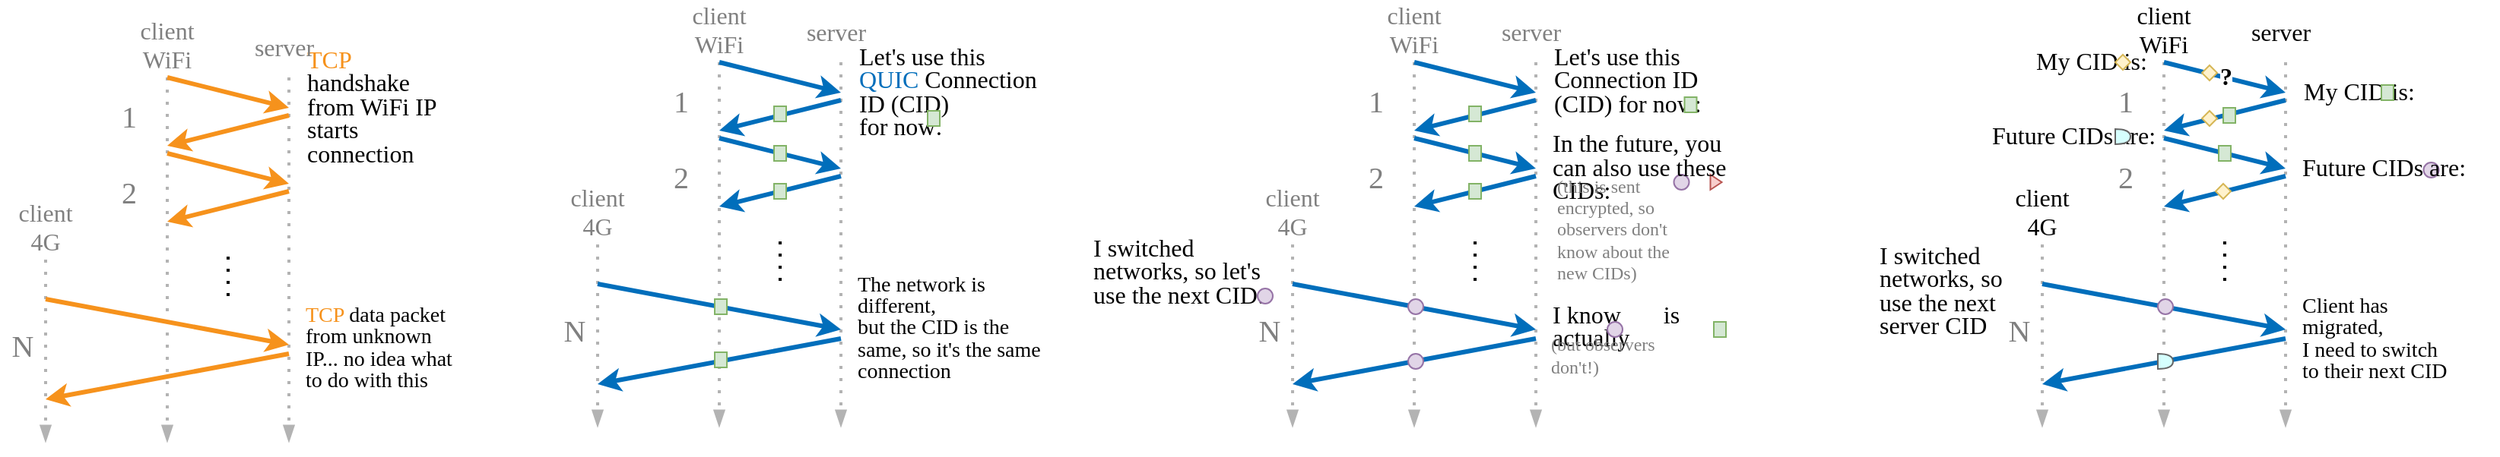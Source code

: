 <mxfile version="24.0.7" type="github" pages="2">
  <diagram id="tvbRQc4zJcMQ8TO2dYbx" name="Page-1">
    <mxGraphModel dx="3134" dy="793" grid="1" gridSize="10" guides="1" tooltips="1" connect="1" arrows="1" fold="1" page="1" pageScale="1" pageWidth="850" pageHeight="1100" math="0" shadow="0">
      <root>
        <mxCell id="0" />
        <mxCell id="1" parent="0" />
        <mxCell id="v9dQhcSeE_KAYO5fBS5s-33" value="&lt;font style=&quot;line-height: 120%&quot; face=&quot;Myriad Pro Condensed&quot;&gt;&lt;span style=&quot;font-size: 16px&quot;&gt;Let&#39;s use this Connection ID (CID) for now:&amp;nbsp; &amp;nbsp; &amp;nbsp; &amp;nbsp; &amp;nbsp; &amp;nbsp; &amp;nbsp;&lt;/span&gt;&lt;br&gt;&lt;/font&gt;" style="text;html=1;fillColor=none;align=left;verticalAlign=middle;whiteSpace=wrap;rounded=0;strokeWidth=2;" parent="1" vertex="1">
          <mxGeometry x="-390" y="160" width="130" height="40" as="geometry" />
        </mxCell>
        <mxCell id="v9dQhcSeE_KAYO5fBS5s-1" value="" style="endArrow=blockThin;dashed=1;html=1;dashPattern=1 3;strokeWidth=2;strokeColor=#B3B3B3;endFill=1;" parent="1" edge="1">
          <mxGeometry width="50" height="50" relative="1" as="geometry">
            <mxPoint x="-400" y="160" as="sourcePoint" />
            <mxPoint x="-400" y="400" as="targetPoint" />
          </mxGeometry>
        </mxCell>
        <mxCell id="v9dQhcSeE_KAYO5fBS5s-2" value="" style="endArrow=blockThin;dashed=1;html=1;dashPattern=1 3;strokeWidth=2;strokeColor=#B3B3B3;endFill=1;" parent="1" edge="1">
          <mxGeometry width="50" height="50" relative="1" as="geometry">
            <mxPoint x="-480" y="160" as="sourcePoint" />
            <mxPoint x="-480" y="400" as="targetPoint" />
          </mxGeometry>
        </mxCell>
        <mxCell id="v9dQhcSeE_KAYO5fBS5s-5" value="" style="endArrow=classic;html=1;endFill=1;strokeWidth=3;shadow=0;strokeColor=#006ebb;" parent="1" edge="1">
          <mxGeometry width="50" height="50" relative="1" as="geometry">
            <mxPoint x="-480" y="160" as="sourcePoint" />
            <mxPoint x="-400" y="180" as="targetPoint" />
          </mxGeometry>
        </mxCell>
        <mxCell id="v9dQhcSeE_KAYO5fBS5s-7" value="" style="endArrow=classic;html=1;endFill=1;strokeWidth=3;shadow=0;strokeColor=#006ebb;" parent="1" edge="1">
          <mxGeometry width="50" height="50" relative="1" as="geometry">
            <mxPoint x="-400" y="185" as="sourcePoint" />
            <mxPoint x="-480" y="205" as="targetPoint" />
          </mxGeometry>
        </mxCell>
        <mxCell id="v9dQhcSeE_KAYO5fBS5s-8" value="" style="rounded=0;whiteSpace=wrap;html=1;fillColor=#d5e8d4;strokeColor=#82b366;" parent="1" vertex="1">
          <mxGeometry x="-302.25" y="183" width="8" height="10" as="geometry" />
        </mxCell>
        <mxCell id="v9dQhcSeE_KAYO5fBS5s-9" value="&lt;font style=&quot;font-size: 20px;&quot; face=&quot;Myriad Pro Condensed&quot;&gt;1&lt;br style=&quot;font-size: 20px;&quot;&gt;&lt;/font&gt;" style="text;html=1;strokeColor=none;fillColor=none;align=center;verticalAlign=middle;whiteSpace=wrap;rounded=0;dashed=1;dashPattern=1 4;fontSize=20;fontColor=#808080;" parent="1" vertex="1">
          <mxGeometry x="-520" y="175" width="30" height="20" as="geometry" />
        </mxCell>
        <mxCell id="v9dQhcSeE_KAYO5fBS5s-10" value="" style="endArrow=classic;html=1;endFill=1;strokeWidth=3;shadow=0;strokeColor=#006ebb;" parent="1" edge="1">
          <mxGeometry width="50" height="50" relative="1" as="geometry">
            <mxPoint x="-480" y="210" as="sourcePoint" />
            <mxPoint x="-400" y="230" as="targetPoint" />
          </mxGeometry>
        </mxCell>
        <mxCell id="v9dQhcSeE_KAYO5fBS5s-11" value="" style="rounded=0;whiteSpace=wrap;html=1;fillColor=#d5e8d4;strokeColor=#82b366;" parent="1" vertex="1">
          <mxGeometry x="-444" y="215" width="8" height="10" as="geometry" />
        </mxCell>
        <mxCell id="v9dQhcSeE_KAYO5fBS5s-13" value="" style="endArrow=classic;html=1;endFill=1;strokeWidth=3;shadow=0;strokeColor=#006ebb;" parent="1" edge="1">
          <mxGeometry width="50" height="50" relative="1" as="geometry">
            <mxPoint x="-400" y="235" as="sourcePoint" />
            <mxPoint x="-480" y="255" as="targetPoint" />
          </mxGeometry>
        </mxCell>
        <mxCell id="v9dQhcSeE_KAYO5fBS5s-14" value="" style="rounded=0;whiteSpace=wrap;html=1;fillColor=#d5e8d4;strokeColor=#82b366;" parent="1" vertex="1">
          <mxGeometry x="-444" y="240" width="8" height="10" as="geometry" />
        </mxCell>
        <mxCell id="v9dQhcSeE_KAYO5fBS5s-16" value="&lt;font style=&quot;font-size: 20px;&quot; face=&quot;Myriad Pro Condensed&quot;&gt;2&lt;br style=&quot;font-size: 20px;&quot;&gt;&lt;/font&gt;" style="text;html=1;strokeColor=none;fillColor=none;align=center;verticalAlign=middle;whiteSpace=wrap;rounded=0;dashed=1;dashPattern=1 4;fontSize=20;fontColor=#808080;" parent="1" vertex="1">
          <mxGeometry x="-520" y="225" width="30" height="20" as="geometry" />
        </mxCell>
        <mxCell id="v9dQhcSeE_KAYO5fBS5s-17" value="" style="endArrow=blockThin;dashed=1;html=1;dashPattern=1 3;strokeWidth=2;strokeColor=#B3B3B3;endFill=1;" parent="1" edge="1">
          <mxGeometry width="50" height="50" relative="1" as="geometry">
            <mxPoint x="-560" y="280" as="sourcePoint" />
            <mxPoint x="-560" y="400" as="targetPoint" />
          </mxGeometry>
        </mxCell>
        <mxCell id="v9dQhcSeE_KAYO5fBS5s-18" value="&lt;font face=&quot;Myriad Pro Condensed&quot; style=&quot;font-size: 16px;&quot;&gt;&lt;font style=&quot;font-size: 16px;&quot;&gt;server&lt;/font&gt;&lt;br style=&quot;font-size: 16px;&quot;&gt;&lt;/font&gt;" style="text;html=1;strokeColor=none;fillColor=none;align=center;verticalAlign=middle;whiteSpace=wrap;rounded=0;dashed=1;dashPattern=1 4;fontSize=16;fontColor=#808080;" parent="1" vertex="1">
          <mxGeometry x="-433" y="120" width="60" height="40" as="geometry" />
        </mxCell>
        <mxCell id="v9dQhcSeE_KAYO5fBS5s-19" value="&lt;font face=&quot;Myriad Pro Condensed&quot; style=&quot;font-size: 16px&quot;&gt;&lt;font style=&quot;font-size: 16px&quot;&gt;client&lt;br&gt;&lt;/font&gt;WiFi&lt;br style=&quot;font-size: 16px&quot;&gt;&lt;/font&gt;" style="text;html=1;strokeColor=none;fillColor=none;align=center;verticalAlign=bottom;whiteSpace=wrap;rounded=0;dashed=1;dashPattern=1 4;fontSize=16;fontColor=#808080;" parent="1" vertex="1">
          <mxGeometry x="-510" y="120" width="60" height="40" as="geometry" />
        </mxCell>
        <mxCell id="v9dQhcSeE_KAYO5fBS5s-20" value="&lt;font face=&quot;Myriad Pro Condensed&quot; style=&quot;font-size: 16px&quot;&gt;&lt;font style=&quot;font-size: 16px&quot;&gt;client&lt;br&gt;&lt;/font&gt;4G&lt;br style=&quot;font-size: 16px&quot;&gt;&lt;/font&gt;" style="text;html=1;strokeColor=none;fillColor=none;align=center;verticalAlign=bottom;whiteSpace=wrap;rounded=0;dashed=1;dashPattern=1 4;fontSize=16;fontColor=#808080;" parent="1" vertex="1">
          <mxGeometry x="-590" y="240" width="60" height="40" as="geometry" />
        </mxCell>
        <mxCell id="v9dQhcSeE_KAYO5fBS5s-22" value="" style="ellipse;whiteSpace=wrap;html=1;fillColor=#e1d5e7;strokeColor=#9673a6;" parent="1" vertex="1">
          <mxGeometry x="-309.25" y="234" width="10" height="10" as="geometry" />
        </mxCell>
        <mxCell id="v9dQhcSeE_KAYO5fBS5s-23" value="" style="triangle;whiteSpace=wrap;html=1;fillColor=#f8cecc;strokeColor=#b85450;" parent="1" vertex="1">
          <mxGeometry x="-285.25" y="234" width="7.5" height="10" as="geometry" />
        </mxCell>
        <mxCell id="v9dQhcSeE_KAYO5fBS5s-24" value="" style="endArrow=classic;html=1;endFill=1;strokeWidth=3;shadow=0;strokeColor=#006ebb;" parent="1" edge="1">
          <mxGeometry width="50" height="50" relative="1" as="geometry">
            <mxPoint x="-560" y="306" as="sourcePoint" />
            <mxPoint x="-400" y="336" as="targetPoint" />
          </mxGeometry>
        </mxCell>
        <mxCell id="v9dQhcSeE_KAYO5fBS5s-25" value="" style="endArrow=classic;html=1;endFill=1;strokeWidth=3;shadow=0;strokeColor=#006ebb;" parent="1" edge="1">
          <mxGeometry width="50" height="50" relative="1" as="geometry">
            <mxPoint x="-400" y="342" as="sourcePoint" />
            <mxPoint x="-560" y="372" as="targetPoint" />
          </mxGeometry>
        </mxCell>
        <mxCell id="v9dQhcSeE_KAYO5fBS5s-27" value="" style="ellipse;whiteSpace=wrap;html=1;fillColor=#e1d5e7;strokeColor=#9673a6;" parent="1" vertex="1">
          <mxGeometry x="-484" y="316" width="10" height="10" as="geometry" />
        </mxCell>
        <mxCell id="v9dQhcSeE_KAYO5fBS5s-29" value="" style="ellipse;whiteSpace=wrap;html=1;fillColor=#e1d5e7;strokeColor=#9673a6;" parent="1" vertex="1">
          <mxGeometry x="-484" y="352" width="10" height="10" as="geometry" />
        </mxCell>
        <mxCell id="v9dQhcSeE_KAYO5fBS5s-30" value="&lt;font style=&quot;font-size: 20px&quot; face=&quot;Myriad Pro Condensed&quot;&gt;N&lt;br style=&quot;font-size: 20px&quot;&gt;&lt;/font&gt;" style="text;html=1;strokeColor=none;fillColor=none;align=center;verticalAlign=middle;whiteSpace=wrap;rounded=0;dashed=1;dashPattern=1 4;fontSize=20;fontColor=#808080;" parent="1" vertex="1">
          <mxGeometry x="-590" y="326" width="30" height="20" as="geometry" />
        </mxCell>
        <mxCell id="v9dQhcSeE_KAYO5fBS5s-31" value="" style="endArrow=none;dashed=1;html=1;dashPattern=1 3;strokeWidth=2;" parent="1" edge="1">
          <mxGeometry width="50" height="50" relative="1" as="geometry">
            <mxPoint x="-440" y="304" as="sourcePoint" />
            <mxPoint x="-440" y="274" as="targetPoint" />
          </mxGeometry>
        </mxCell>
        <mxCell id="v9dQhcSeE_KAYO5fBS5s-32" value="&lt;font style=&quot;line-height: 120%&quot; face=&quot;Myriad Pro Condensed&quot;&gt;&lt;span style=&quot;font-size: 16px&quot;&gt;In the future, you can also use these CIDs:&amp;nbsp; &amp;nbsp; &amp;nbsp; &amp;nbsp; &amp;nbsp; &amp;nbsp; &amp;nbsp; &amp;nbsp; &amp;nbsp; &amp;nbsp;&amp;nbsp;&lt;/span&gt;&lt;br&gt;&lt;/font&gt;" style="text;html=1;fillColor=none;align=left;verticalAlign=middle;whiteSpace=wrap;rounded=0;strokeWidth=2;" parent="1" vertex="1">
          <mxGeometry x="-391" y="210" width="130" height="40" as="geometry" />
        </mxCell>
        <mxCell id="v9dQhcSeE_KAYO5fBS5s-35" value="" style="rounded=0;whiteSpace=wrap;html=1;fillColor=#d5e8d4;strokeColor=#82b366;" parent="1" vertex="1">
          <mxGeometry x="-444" y="189" width="8" height="10" as="geometry" />
        </mxCell>
        <mxCell id="v9dQhcSeE_KAYO5fBS5s-36" value="&lt;font style=&quot;line-height: 120%&quot; face=&quot;Myriad Pro Condensed&quot;&gt;&lt;span style=&quot;font-size: 16px&quot;&gt;I switched networks, so let&#39;s use the next CID:&amp;nbsp; &amp;nbsp;&lt;/span&gt;&lt;br&gt;&lt;/font&gt;" style="text;html=1;fillColor=none;align=left;verticalAlign=middle;whiteSpace=wrap;rounded=0;strokeWidth=2;" parent="1" vertex="1">
          <mxGeometry x="-693" y="286" width="120" height="40" as="geometry" />
        </mxCell>
        <mxCell id="v9dQhcSeE_KAYO5fBS5s-37" value="" style="ellipse;whiteSpace=wrap;html=1;fillColor=#e1d5e7;strokeColor=#9673a6;" parent="1" vertex="1">
          <mxGeometry x="-583" y="309" width="10" height="10" as="geometry" />
        </mxCell>
        <mxCell id="v9dQhcSeE_KAYO5fBS5s-38" value="&lt;font style=&quot;line-height: 120%&quot; face=&quot;Myriad Pro Condensed&quot;&gt;&lt;span style=&quot;font-size: 16px&quot;&gt;I know&amp;nbsp; &amp;nbsp; &amp;nbsp; &amp;nbsp;is actually&lt;br&gt;&lt;/span&gt;&lt;br&gt;&lt;/font&gt;" style="text;html=1;fillColor=none;align=left;verticalAlign=middle;whiteSpace=wrap;rounded=0;strokeWidth=2;" parent="1" vertex="1">
          <mxGeometry x="-391" y="330" width="130" height="24" as="geometry" />
        </mxCell>
        <mxCell id="v9dQhcSeE_KAYO5fBS5s-39" value="" style="ellipse;whiteSpace=wrap;html=1;fillColor=#e1d5e7;strokeColor=#9673a6;" parent="1" vertex="1">
          <mxGeometry x="-353" y="331" width="10" height="10" as="geometry" />
        </mxCell>
        <mxCell id="v9dQhcSeE_KAYO5fBS5s-40" value="" style="rounded=0;whiteSpace=wrap;html=1;fillColor=#d5e8d4;strokeColor=#82b366;" parent="1" vertex="1">
          <mxGeometry x="-283" y="331" width="8" height="10" as="geometry" />
        </mxCell>
        <mxCell id="v9dQhcSeE_KAYO5fBS5s-41" value="&lt;font style=&quot;line-height: 120%&quot; face=&quot;Myriad Pro Condensed&quot;&gt;&lt;span style=&quot;font-size: 16px&quot;&gt;Let&#39;s use this &lt;font color=&quot;#006ebb&quot;&gt;QUIC &lt;/font&gt;Connection ID (CID)&lt;br&gt;for now:&amp;nbsp; &amp;nbsp; &amp;nbsp; &amp;nbsp; &amp;nbsp; &amp;nbsp; &amp;nbsp;&lt;/span&gt;&lt;br&gt;&lt;/font&gt;" style="text;html=1;fillColor=none;align=left;verticalAlign=middle;whiteSpace=wrap;rounded=0;strokeWidth=2;" parent="1" vertex="1">
          <mxGeometry x="-847" y="160" width="127" height="40" as="geometry" />
        </mxCell>
        <mxCell id="v9dQhcSeE_KAYO5fBS5s-42" value="" style="endArrow=blockThin;dashed=1;html=1;dashPattern=1 3;strokeWidth=2;strokeColor=#B3B3B3;endFill=1;" parent="1" edge="1">
          <mxGeometry width="50" height="50" relative="1" as="geometry">
            <mxPoint x="-857" y="160" as="sourcePoint" />
            <mxPoint x="-857" y="400" as="targetPoint" />
          </mxGeometry>
        </mxCell>
        <mxCell id="v9dQhcSeE_KAYO5fBS5s-43" value="" style="endArrow=blockThin;dashed=1;html=1;dashPattern=1 3;strokeWidth=2;strokeColor=#B3B3B3;endFill=1;" parent="1" edge="1">
          <mxGeometry width="50" height="50" relative="1" as="geometry">
            <mxPoint x="-937" y="160" as="sourcePoint" />
            <mxPoint x="-937" y="400" as="targetPoint" />
          </mxGeometry>
        </mxCell>
        <mxCell id="v9dQhcSeE_KAYO5fBS5s-44" value="" style="endArrow=classic;html=1;endFill=1;strokeWidth=3;shadow=0;strokeColor=#006ebb;" parent="1" edge="1">
          <mxGeometry width="50" height="50" relative="1" as="geometry">
            <mxPoint x="-937" y="160" as="sourcePoint" />
            <mxPoint x="-857" y="180" as="targetPoint" />
          </mxGeometry>
        </mxCell>
        <mxCell id="v9dQhcSeE_KAYO5fBS5s-45" value="" style="endArrow=classic;html=1;endFill=1;strokeWidth=3;shadow=0;strokeColor=#006ebb;" parent="1" edge="1">
          <mxGeometry width="50" height="50" relative="1" as="geometry">
            <mxPoint x="-857" y="185" as="sourcePoint" />
            <mxPoint x="-937" y="205" as="targetPoint" />
          </mxGeometry>
        </mxCell>
        <mxCell id="v9dQhcSeE_KAYO5fBS5s-46" value="" style="rounded=0;whiteSpace=wrap;html=1;fillColor=#d5e8d4;strokeColor=#82b366;" parent="1" vertex="1">
          <mxGeometry x="-800" y="192" width="8" height="10" as="geometry" />
        </mxCell>
        <mxCell id="v9dQhcSeE_KAYO5fBS5s-47" value="&lt;font style=&quot;font-size: 20px;&quot; face=&quot;Myriad Pro Condensed&quot;&gt;1&lt;br style=&quot;font-size: 20px;&quot;&gt;&lt;/font&gt;" style="text;html=1;strokeColor=none;fillColor=none;align=center;verticalAlign=middle;whiteSpace=wrap;rounded=0;dashed=1;dashPattern=1 4;fontSize=20;fontColor=#808080;" parent="1" vertex="1">
          <mxGeometry x="-977" y="175" width="30" height="20" as="geometry" />
        </mxCell>
        <mxCell id="v9dQhcSeE_KAYO5fBS5s-48" value="" style="endArrow=classic;html=1;endFill=1;strokeWidth=3;shadow=0;strokeColor=#006ebb;" parent="1" edge="1">
          <mxGeometry width="50" height="50" relative="1" as="geometry">
            <mxPoint x="-937" y="210" as="sourcePoint" />
            <mxPoint x="-857" y="230" as="targetPoint" />
          </mxGeometry>
        </mxCell>
        <mxCell id="v9dQhcSeE_KAYO5fBS5s-49" value="" style="rounded=0;whiteSpace=wrap;html=1;fillColor=#d5e8d4;strokeColor=#82b366;" parent="1" vertex="1">
          <mxGeometry x="-901" y="215" width="8" height="10" as="geometry" />
        </mxCell>
        <mxCell id="v9dQhcSeE_KAYO5fBS5s-50" value="" style="endArrow=classic;html=1;endFill=1;strokeWidth=3;shadow=0;strokeColor=#006ebb;" parent="1" edge="1">
          <mxGeometry width="50" height="50" relative="1" as="geometry">
            <mxPoint x="-857" y="235" as="sourcePoint" />
            <mxPoint x="-937" y="255" as="targetPoint" />
          </mxGeometry>
        </mxCell>
        <mxCell id="v9dQhcSeE_KAYO5fBS5s-51" value="" style="rounded=0;whiteSpace=wrap;html=1;fillColor=#d5e8d4;strokeColor=#82b366;" parent="1" vertex="1">
          <mxGeometry x="-901" y="240" width="8" height="10" as="geometry" />
        </mxCell>
        <mxCell id="v9dQhcSeE_KAYO5fBS5s-52" value="&lt;font style=&quot;font-size: 20px;&quot; face=&quot;Myriad Pro Condensed&quot;&gt;2&lt;br style=&quot;font-size: 20px;&quot;&gt;&lt;/font&gt;" style="text;html=1;strokeColor=none;fillColor=none;align=center;verticalAlign=middle;whiteSpace=wrap;rounded=0;dashed=1;dashPattern=1 4;fontSize=20;fontColor=#808080;" parent="1" vertex="1">
          <mxGeometry x="-977" y="225" width="30" height="20" as="geometry" />
        </mxCell>
        <mxCell id="v9dQhcSeE_KAYO5fBS5s-53" value="" style="endArrow=blockThin;dashed=1;html=1;dashPattern=1 3;strokeWidth=2;strokeColor=#B3B3B3;endFill=1;" parent="1" edge="1">
          <mxGeometry width="50" height="50" relative="1" as="geometry">
            <mxPoint x="-1017" y="280" as="sourcePoint" />
            <mxPoint x="-1017" y="400" as="targetPoint" />
          </mxGeometry>
        </mxCell>
        <mxCell id="v9dQhcSeE_KAYO5fBS5s-54" value="&lt;font face=&quot;Myriad Pro Condensed&quot; style=&quot;font-size: 16px;&quot;&gt;&lt;font style=&quot;font-size: 16px;&quot;&gt;server&lt;/font&gt;&lt;br style=&quot;font-size: 16px;&quot;&gt;&lt;/font&gt;" style="text;html=1;strokeColor=none;fillColor=none;align=center;verticalAlign=middle;whiteSpace=wrap;rounded=0;dashed=1;dashPattern=1 4;fontSize=16;fontColor=#808080;" parent="1" vertex="1">
          <mxGeometry x="-890" y="120" width="60" height="40" as="geometry" />
        </mxCell>
        <mxCell id="v9dQhcSeE_KAYO5fBS5s-55" value="&lt;font face=&quot;Myriad Pro Condensed&quot; style=&quot;font-size: 16px&quot;&gt;&lt;font style=&quot;font-size: 16px&quot;&gt;client&lt;br&gt;&lt;/font&gt;WiFi&lt;br style=&quot;font-size: 16px&quot;&gt;&lt;/font&gt;" style="text;html=1;strokeColor=none;fillColor=none;align=center;verticalAlign=bottom;whiteSpace=wrap;rounded=0;dashed=1;dashPattern=1 4;fontSize=16;fontColor=#808080;" parent="1" vertex="1">
          <mxGeometry x="-967" y="120" width="60" height="40" as="geometry" />
        </mxCell>
        <mxCell id="v9dQhcSeE_KAYO5fBS5s-56" value="&lt;font face=&quot;Myriad Pro Condensed&quot; style=&quot;font-size: 16px&quot;&gt;&lt;font style=&quot;font-size: 16px&quot;&gt;client&lt;br&gt;&lt;/font&gt;4G&lt;br style=&quot;font-size: 16px&quot;&gt;&lt;/font&gt;" style="text;html=1;strokeColor=none;fillColor=none;align=center;verticalAlign=bottom;whiteSpace=wrap;rounded=0;dashed=1;dashPattern=1 4;fontSize=16;fontColor=#808080;" parent="1" vertex="1">
          <mxGeometry x="-1047" y="240" width="60" height="40" as="geometry" />
        </mxCell>
        <mxCell id="v9dQhcSeE_KAYO5fBS5s-59" value="" style="endArrow=classic;html=1;endFill=1;strokeWidth=3;shadow=0;strokeColor=#006ebb;" parent="1" edge="1">
          <mxGeometry width="50" height="50" relative="1" as="geometry">
            <mxPoint x="-1017" y="306" as="sourcePoint" />
            <mxPoint x="-857" y="336" as="targetPoint" />
          </mxGeometry>
        </mxCell>
        <mxCell id="v9dQhcSeE_KAYO5fBS5s-60" value="" style="endArrow=classic;html=1;endFill=1;strokeWidth=3;shadow=0;strokeColor=#006ebb;" parent="1" edge="1">
          <mxGeometry width="50" height="50" relative="1" as="geometry">
            <mxPoint x="-857" y="342" as="sourcePoint" />
            <mxPoint x="-1017" y="372" as="targetPoint" />
          </mxGeometry>
        </mxCell>
        <mxCell id="v9dQhcSeE_KAYO5fBS5s-63" value="&lt;font style=&quot;font-size: 20px&quot; face=&quot;Myriad Pro Condensed&quot;&gt;N&lt;br style=&quot;font-size: 20px&quot;&gt;&lt;/font&gt;" style="text;html=1;strokeColor=none;fillColor=none;align=center;verticalAlign=middle;whiteSpace=wrap;rounded=0;dashed=1;dashPattern=1 4;fontSize=20;fontColor=#808080;" parent="1" vertex="1">
          <mxGeometry x="-1047" y="326" width="30" height="20" as="geometry" />
        </mxCell>
        <mxCell id="v9dQhcSeE_KAYO5fBS5s-64" value="" style="endArrow=none;dashed=1;html=1;dashPattern=1 3;strokeWidth=2;" parent="1" edge="1">
          <mxGeometry width="50" height="50" relative="1" as="geometry">
            <mxPoint x="-897" y="304" as="sourcePoint" />
            <mxPoint x="-897" y="274" as="targetPoint" />
          </mxGeometry>
        </mxCell>
        <mxCell id="v9dQhcSeE_KAYO5fBS5s-66" value="" style="rounded=0;whiteSpace=wrap;html=1;fillColor=#d5e8d4;strokeColor=#82b366;" parent="1" vertex="1">
          <mxGeometry x="-901" y="189" width="8" height="10" as="geometry" />
        </mxCell>
        <mxCell id="v9dQhcSeE_KAYO5fBS5s-69" value="&lt;font style=&quot;line-height: 120%&quot; face=&quot;Myriad Pro Condensed&quot;&gt;&lt;font style=&quot;font-size: 14px&quot;&gt;The network is different,&lt;br&gt;but the CID is the same, so it&#39;s the same connection&lt;/font&gt;&lt;br&gt;&lt;/font&gt;" style="text;html=1;fillColor=none;align=left;verticalAlign=middle;whiteSpace=wrap;rounded=0;strokeWidth=2;" parent="1" vertex="1">
          <mxGeometry x="-848" y="323" width="128" height="24" as="geometry" />
        </mxCell>
        <mxCell id="v9dQhcSeE_KAYO5fBS5s-72" value="&lt;font style=&quot;line-height: 120%&quot; face=&quot;Myriad Pro Condensed&quot;&gt;&lt;font style=&quot;font-size: 12px&quot;&gt;(this is sent encrypted, so observers don&#39;t know about the new CIDs)&lt;/font&gt;&lt;br&gt;&lt;/font&gt;" style="text;html=1;fillColor=none;align=left;verticalAlign=middle;whiteSpace=wrap;rounded=0;strokeWidth=2;fontColor=#808080;" parent="1" vertex="1">
          <mxGeometry x="-388" y="250" width="98" height="40" as="geometry" />
        </mxCell>
        <mxCell id="v9dQhcSeE_KAYO5fBS5s-73" value="&lt;font style=&quot;line-height: 120%&quot; face=&quot;Myriad Pro Condensed&quot;&gt;&lt;font style=&quot;font-size: 12px&quot;&gt;(but observers don&#39;t!)&lt;/font&gt;&lt;br&gt;&lt;/font&gt;" style="text;html=1;fillColor=none;align=left;verticalAlign=middle;whiteSpace=wrap;rounded=0;strokeWidth=2;fontColor=#808080;" parent="1" vertex="1">
          <mxGeometry x="-392.25" y="346" width="98" height="13" as="geometry" />
        </mxCell>
        <mxCell id="v9dQhcSeE_KAYO5fBS5s-74" value="" style="rounded=0;whiteSpace=wrap;html=1;fillColor=#d5e8d4;strokeColor=#82b366;" parent="1" vertex="1">
          <mxGeometry x="-940" y="316" width="8" height="10" as="geometry" />
        </mxCell>
        <mxCell id="v9dQhcSeE_KAYO5fBS5s-75" value="" style="rounded=0;whiteSpace=wrap;html=1;fillColor=#d5e8d4;strokeColor=#82b366;" parent="1" vertex="1">
          <mxGeometry x="-940" y="351" width="8" height="10" as="geometry" />
        </mxCell>
        <mxCell id="v9dQhcSeE_KAYO5fBS5s-76" value="&lt;font style=&quot;line-height: 120%&quot; face=&quot;Myriad Pro Condensed&quot;&gt;&lt;span style=&quot;font-size: 16px&quot;&gt;&lt;font color=&quot;#f6921c&quot;&gt;TCP&lt;/font&gt; handshake from WiFi IP starts connection&lt;/span&gt;&lt;br&gt;&lt;/font&gt;" style="text;html=1;fillColor=none;align=left;verticalAlign=middle;whiteSpace=wrap;rounded=0;strokeWidth=2;" parent="1" vertex="1">
          <mxGeometry x="-1210" y="170" width="100" height="40" as="geometry" />
        </mxCell>
        <mxCell id="v9dQhcSeE_KAYO5fBS5s-77" value="" style="endArrow=blockThin;dashed=1;html=1;dashPattern=1 3;strokeWidth=2;strokeColor=#B3B3B3;endFill=1;" parent="1" edge="1">
          <mxGeometry width="50" height="50" relative="1" as="geometry">
            <mxPoint x="-1220" y="170" as="sourcePoint" />
            <mxPoint x="-1220" y="410" as="targetPoint" />
          </mxGeometry>
        </mxCell>
        <mxCell id="v9dQhcSeE_KAYO5fBS5s-78" value="" style="endArrow=blockThin;dashed=1;html=1;dashPattern=1 3;strokeWidth=2;strokeColor=#B3B3B3;endFill=1;" parent="1" edge="1">
          <mxGeometry width="50" height="50" relative="1" as="geometry">
            <mxPoint x="-1300" y="170" as="sourcePoint" />
            <mxPoint x="-1300" y="410" as="targetPoint" />
          </mxGeometry>
        </mxCell>
        <mxCell id="v9dQhcSeE_KAYO5fBS5s-79" value="" style="endArrow=classic;html=1;endFill=1;strokeWidth=3;shadow=0;strokeColor=#F6921C;" parent="1" edge="1">
          <mxGeometry width="50" height="50" relative="1" as="geometry">
            <mxPoint x="-1300" y="170" as="sourcePoint" />
            <mxPoint x="-1220" y="190" as="targetPoint" />
          </mxGeometry>
        </mxCell>
        <mxCell id="v9dQhcSeE_KAYO5fBS5s-80" value="" style="endArrow=classic;html=1;endFill=1;strokeWidth=3;shadow=0;strokeColor=#F6921C;" parent="1" edge="1">
          <mxGeometry width="50" height="50" relative="1" as="geometry">
            <mxPoint x="-1220" y="195" as="sourcePoint" />
            <mxPoint x="-1300" y="215" as="targetPoint" />
          </mxGeometry>
        </mxCell>
        <mxCell id="v9dQhcSeE_KAYO5fBS5s-82" value="&lt;font style=&quot;font-size: 20px;&quot; face=&quot;Myriad Pro Condensed&quot;&gt;1&lt;br style=&quot;font-size: 20px;&quot;&gt;&lt;/font&gt;" style="text;html=1;strokeColor=none;fillColor=none;align=center;verticalAlign=middle;whiteSpace=wrap;rounded=0;dashed=1;dashPattern=1 4;fontSize=20;fontColor=#808080;" parent="1" vertex="1">
          <mxGeometry x="-1340" y="185" width="30" height="20" as="geometry" />
        </mxCell>
        <mxCell id="v9dQhcSeE_KAYO5fBS5s-83" value="" style="endArrow=classic;html=1;endFill=1;strokeWidth=3;shadow=0;strokeColor=#F6921C;" parent="1" edge="1">
          <mxGeometry width="50" height="50" relative="1" as="geometry">
            <mxPoint x="-1300" y="220" as="sourcePoint" />
            <mxPoint x="-1220" y="240" as="targetPoint" />
          </mxGeometry>
        </mxCell>
        <mxCell id="v9dQhcSeE_KAYO5fBS5s-85" value="" style="endArrow=classic;html=1;endFill=1;strokeWidth=3;shadow=0;strokeColor=#F6921C;" parent="1" edge="1">
          <mxGeometry width="50" height="50" relative="1" as="geometry">
            <mxPoint x="-1220" y="245" as="sourcePoint" />
            <mxPoint x="-1300" y="265" as="targetPoint" />
          </mxGeometry>
        </mxCell>
        <mxCell id="v9dQhcSeE_KAYO5fBS5s-87" value="&lt;font style=&quot;font-size: 20px;&quot; face=&quot;Myriad Pro Condensed&quot;&gt;2&lt;br style=&quot;font-size: 20px;&quot;&gt;&lt;/font&gt;" style="text;html=1;strokeColor=none;fillColor=none;align=center;verticalAlign=middle;whiteSpace=wrap;rounded=0;dashed=1;dashPattern=1 4;fontSize=20;fontColor=#808080;" parent="1" vertex="1">
          <mxGeometry x="-1340" y="235" width="30" height="20" as="geometry" />
        </mxCell>
        <mxCell id="v9dQhcSeE_KAYO5fBS5s-88" value="" style="endArrow=blockThin;dashed=1;html=1;dashPattern=1 3;strokeWidth=2;strokeColor=#B3B3B3;endFill=1;" parent="1" edge="1">
          <mxGeometry width="50" height="50" relative="1" as="geometry">
            <mxPoint x="-1380" y="290" as="sourcePoint" />
            <mxPoint x="-1380" y="410" as="targetPoint" />
          </mxGeometry>
        </mxCell>
        <mxCell id="v9dQhcSeE_KAYO5fBS5s-89" value="&lt;font face=&quot;Myriad Pro Condensed&quot; style=&quot;font-size: 16px;&quot;&gt;&lt;font style=&quot;font-size: 16px;&quot;&gt;server&lt;/font&gt;&lt;br style=&quot;font-size: 16px;&quot;&gt;&lt;/font&gt;" style="text;html=1;strokeColor=none;fillColor=none;align=center;verticalAlign=middle;whiteSpace=wrap;rounded=0;dashed=1;dashPattern=1 4;fontSize=16;fontColor=#808080;" parent="1" vertex="1">
          <mxGeometry x="-1253" y="130" width="60" height="40" as="geometry" />
        </mxCell>
        <mxCell id="v9dQhcSeE_KAYO5fBS5s-90" value="&lt;font face=&quot;Myriad Pro Condensed&quot; style=&quot;font-size: 16px&quot;&gt;&lt;font style=&quot;font-size: 16px&quot;&gt;client&lt;br&gt;&lt;/font&gt;WiFi&lt;br style=&quot;font-size: 16px&quot;&gt;&lt;/font&gt;" style="text;html=1;strokeColor=none;fillColor=none;align=center;verticalAlign=bottom;whiteSpace=wrap;rounded=0;dashed=1;dashPattern=1 4;fontSize=16;fontColor=#808080;" parent="1" vertex="1">
          <mxGeometry x="-1330" y="130" width="60" height="40" as="geometry" />
        </mxCell>
        <mxCell id="v9dQhcSeE_KAYO5fBS5s-91" value="&lt;font face=&quot;Myriad Pro Condensed&quot; style=&quot;font-size: 16px&quot;&gt;&lt;font style=&quot;font-size: 16px&quot;&gt;client&lt;br&gt;&lt;/font&gt;4G&lt;br style=&quot;font-size: 16px&quot;&gt;&lt;/font&gt;" style="text;html=1;strokeColor=none;fillColor=none;align=center;verticalAlign=bottom;whiteSpace=wrap;rounded=0;dashed=1;dashPattern=1 4;fontSize=16;fontColor=#808080;" parent="1" vertex="1">
          <mxGeometry x="-1410" y="250" width="60" height="40" as="geometry" />
        </mxCell>
        <mxCell id="v9dQhcSeE_KAYO5fBS5s-92" value="" style="endArrow=classic;html=1;endFill=1;strokeWidth=3;shadow=0;strokeColor=#F6921C;" parent="1" edge="1">
          <mxGeometry width="50" height="50" relative="1" as="geometry">
            <mxPoint x="-1380" y="316" as="sourcePoint" />
            <mxPoint x="-1220" y="346" as="targetPoint" />
          </mxGeometry>
        </mxCell>
        <mxCell id="v9dQhcSeE_KAYO5fBS5s-93" value="" style="endArrow=classic;html=1;endFill=1;strokeWidth=3;shadow=0;strokeColor=#F6921C;" parent="1" edge="1">
          <mxGeometry width="50" height="50" relative="1" as="geometry">
            <mxPoint x="-1220" y="352" as="sourcePoint" />
            <mxPoint x="-1380" y="382" as="targetPoint" />
          </mxGeometry>
        </mxCell>
        <mxCell id="v9dQhcSeE_KAYO5fBS5s-94" value="&lt;font style=&quot;font-size: 20px&quot; face=&quot;Myriad Pro Condensed&quot;&gt;N&lt;br style=&quot;font-size: 20px&quot;&gt;&lt;/font&gt;" style="text;html=1;strokeColor=none;fillColor=none;align=center;verticalAlign=middle;whiteSpace=wrap;rounded=0;dashed=1;dashPattern=1 4;fontSize=20;fontColor=#808080;" parent="1" vertex="1">
          <mxGeometry x="-1410" y="336" width="30" height="20" as="geometry" />
        </mxCell>
        <mxCell id="v9dQhcSeE_KAYO5fBS5s-95" value="" style="endArrow=none;dashed=1;html=1;dashPattern=1 3;strokeWidth=2;" parent="1" edge="1">
          <mxGeometry width="50" height="50" relative="1" as="geometry">
            <mxPoint x="-1260" y="314" as="sourcePoint" />
            <mxPoint x="-1260" y="284" as="targetPoint" />
          </mxGeometry>
        </mxCell>
        <mxCell id="v9dQhcSeE_KAYO5fBS5s-97" value="&lt;font style=&quot;line-height: 120%&quot; face=&quot;Myriad Pro Condensed&quot;&gt;&lt;span style=&quot;font-size: 14px&quot;&gt;&lt;font color=&quot;#f6921c&quot;&gt;TCP&lt;/font&gt; data packet from unknown IP... no idea what to do with this&lt;/span&gt;&lt;br&gt;&lt;/font&gt;" style="text;html=1;fillColor=none;align=left;verticalAlign=middle;whiteSpace=wrap;rounded=0;strokeWidth=2;" parent="1" vertex="1">
          <mxGeometry x="-1211" y="336" width="101" height="24" as="geometry" />
        </mxCell>
        <mxCell id="v9dQhcSeE_KAYO5fBS5s-101" value="&lt;font style=&quot;line-height: 120%&quot; face=&quot;Myriad Pro Condensed&quot;&gt;&lt;span style=&quot;font-size: 16px&quot;&gt;My CID is:&lt;/span&gt;&lt;br&gt;&lt;/font&gt;" style="text;html=1;fillColor=none;align=left;verticalAlign=middle;whiteSpace=wrap;rounded=0;strokeWidth=2;" parent="1" vertex="1">
          <mxGeometry x="103" y="160" width="130" height="40" as="geometry" />
        </mxCell>
        <mxCell id="v9dQhcSeE_KAYO5fBS5s-102" value="" style="endArrow=blockThin;dashed=1;html=1;dashPattern=1 3;strokeWidth=2;strokeColor=#B3B3B3;endFill=1;" parent="1" edge="1">
          <mxGeometry width="50" height="50" relative="1" as="geometry">
            <mxPoint x="93.0" y="160" as="sourcePoint" />
            <mxPoint x="93.0" y="400" as="targetPoint" />
          </mxGeometry>
        </mxCell>
        <mxCell id="v9dQhcSeE_KAYO5fBS5s-103" value="" style="endArrow=blockThin;dashed=1;html=1;dashPattern=1 3;strokeWidth=2;strokeColor=#B3B3B3;endFill=1;" parent="1" edge="1">
          <mxGeometry width="50" height="50" relative="1" as="geometry">
            <mxPoint x="13" y="160" as="sourcePoint" />
            <mxPoint x="13" y="400" as="targetPoint" />
          </mxGeometry>
        </mxCell>
        <mxCell id="v9dQhcSeE_KAYO5fBS5s-104" value="" style="endArrow=classic;html=1;endFill=1;strokeWidth=3;shadow=0;strokeColor=#006ebb;" parent="1" edge="1">
          <mxGeometry width="50" height="50" relative="1" as="geometry">
            <mxPoint x="13" y="160" as="sourcePoint" />
            <mxPoint x="93.0" y="180" as="targetPoint" />
          </mxGeometry>
        </mxCell>
        <mxCell id="v9dQhcSeE_KAYO5fBS5s-105" value="" style="endArrow=classic;html=1;endFill=1;strokeWidth=3;shadow=0;strokeColor=#006ebb;" parent="1" edge="1">
          <mxGeometry width="50" height="50" relative="1" as="geometry">
            <mxPoint x="93.0" y="185" as="sourcePoint" />
            <mxPoint x="13" y="205" as="targetPoint" />
          </mxGeometry>
        </mxCell>
        <mxCell id="v9dQhcSeE_KAYO5fBS5s-106" value="" style="rounded=0;whiteSpace=wrap;html=1;fillColor=#d5e8d4;strokeColor=#82b366;" parent="1" vertex="1">
          <mxGeometry x="156" y="175" width="8" height="10" as="geometry" />
        </mxCell>
        <mxCell id="v9dQhcSeE_KAYO5fBS5s-107" value="&lt;font style=&quot;font-size: 20px;&quot; face=&quot;Myriad Pro Condensed&quot;&gt;1&lt;br style=&quot;font-size: 20px;&quot;&gt;&lt;/font&gt;" style="text;html=1;strokeColor=none;fillColor=none;align=center;verticalAlign=middle;whiteSpace=wrap;rounded=0;dashed=1;dashPattern=1 4;fontSize=20;fontColor=#808080;" parent="1" vertex="1">
          <mxGeometry x="-27" y="175" width="30" height="20" as="geometry" />
        </mxCell>
        <mxCell id="v9dQhcSeE_KAYO5fBS5s-108" value="" style="endArrow=classic;html=1;endFill=1;strokeWidth=3;shadow=0;strokeColor=#006ebb;" parent="1" edge="1">
          <mxGeometry width="50" height="50" relative="1" as="geometry">
            <mxPoint x="13" y="210" as="sourcePoint" />
            <mxPoint x="93.0" y="230" as="targetPoint" />
          </mxGeometry>
        </mxCell>
        <mxCell id="v9dQhcSeE_KAYO5fBS5s-109" value="" style="rounded=0;whiteSpace=wrap;html=1;fillColor=#d5e8d4;strokeColor=#82b366;" parent="1" vertex="1">
          <mxGeometry x="49" y="215" width="8" height="10" as="geometry" />
        </mxCell>
        <mxCell id="v9dQhcSeE_KAYO5fBS5s-110" value="" style="endArrow=classic;html=1;endFill=1;strokeWidth=3;shadow=0;strokeColor=#006ebb;" parent="1" edge="1">
          <mxGeometry width="50" height="50" relative="1" as="geometry">
            <mxPoint x="93.0" y="235" as="sourcePoint" />
            <mxPoint x="13" y="255" as="targetPoint" />
          </mxGeometry>
        </mxCell>
        <mxCell id="v9dQhcSeE_KAYO5fBS5s-112" value="&lt;font style=&quot;font-size: 20px;&quot; face=&quot;Myriad Pro Condensed&quot;&gt;2&lt;br style=&quot;font-size: 20px;&quot;&gt;&lt;/font&gt;" style="text;html=1;strokeColor=none;fillColor=none;align=center;verticalAlign=middle;whiteSpace=wrap;rounded=0;dashed=1;dashPattern=1 4;fontSize=20;fontColor=#808080;" parent="1" vertex="1">
          <mxGeometry x="-27" y="225" width="30" height="20" as="geometry" />
        </mxCell>
        <mxCell id="v9dQhcSeE_KAYO5fBS5s-113" value="" style="endArrow=blockThin;dashed=1;html=1;dashPattern=1 3;strokeWidth=2;strokeColor=#B3B3B3;endFill=1;" parent="1" edge="1">
          <mxGeometry width="50" height="50" relative="1" as="geometry">
            <mxPoint x="-67" y="280" as="sourcePoint" />
            <mxPoint x="-67" y="400" as="targetPoint" />
          </mxGeometry>
        </mxCell>
        <mxCell id="v9dQhcSeE_KAYO5fBS5s-114" value="&lt;font face=&quot;Myriad Pro Condensed&quot; style=&quot;font-size: 16px;&quot;&gt;&lt;font style=&quot;font-size: 16px;&quot;&gt;server&lt;/font&gt;&lt;br style=&quot;font-size: 16px;&quot;&gt;&lt;/font&gt;" style="text;html=1;strokeColor=none;fillColor=none;align=center;verticalAlign=middle;whiteSpace=wrap;rounded=0;dashed=1;dashPattern=1 4;fontSize=16;" parent="1" vertex="1">
          <mxGeometry x="60" y="120" width="60" height="40" as="geometry" />
        </mxCell>
        <mxCell id="v9dQhcSeE_KAYO5fBS5s-115" value="&lt;font face=&quot;Myriad Pro Condensed&quot; style=&quot;font-size: 16px&quot;&gt;&lt;font style=&quot;font-size: 16px&quot;&gt;client&lt;br&gt;&lt;/font&gt;WiFi&lt;br style=&quot;font-size: 16px&quot;&gt;&lt;/font&gt;" style="text;html=1;strokeColor=none;fillColor=none;align=center;verticalAlign=bottom;whiteSpace=wrap;rounded=0;dashed=1;dashPattern=1 4;fontSize=16;" parent="1" vertex="1">
          <mxGeometry x="-17" y="120" width="60" height="40" as="geometry" />
        </mxCell>
        <mxCell id="v9dQhcSeE_KAYO5fBS5s-116" value="&lt;font face=&quot;Myriad Pro Condensed&quot; style=&quot;font-size: 16px&quot;&gt;&lt;font style=&quot;font-size: 16px&quot;&gt;client&lt;br&gt;&lt;/font&gt;4G&lt;br style=&quot;font-size: 16px&quot;&gt;&lt;/font&gt;" style="text;html=1;strokeColor=none;fillColor=none;align=center;verticalAlign=bottom;whiteSpace=wrap;rounded=0;dashed=1;dashPattern=1 4;fontSize=16;" parent="1" vertex="1">
          <mxGeometry x="-97" y="240" width="60" height="40" as="geometry" />
        </mxCell>
        <mxCell id="v9dQhcSeE_KAYO5fBS5s-117" value="" style="ellipse;whiteSpace=wrap;html=1;fillColor=#e1d5e7;strokeColor=#9673a6;" parent="1" vertex="1">
          <mxGeometry x="183.75" y="226" width="10" height="10" as="geometry" />
        </mxCell>
        <mxCell id="v9dQhcSeE_KAYO5fBS5s-119" value="" style="endArrow=classic;html=1;endFill=1;strokeWidth=3;shadow=0;strokeColor=#006ebb;" parent="1" edge="1">
          <mxGeometry width="50" height="50" relative="1" as="geometry">
            <mxPoint x="-67" y="306" as="sourcePoint" />
            <mxPoint x="93.0" y="336" as="targetPoint" />
          </mxGeometry>
        </mxCell>
        <mxCell id="v9dQhcSeE_KAYO5fBS5s-120" value="" style="endArrow=classic;html=1;endFill=1;strokeWidth=3;shadow=0;strokeColor=#006ebb;" parent="1" edge="1">
          <mxGeometry width="50" height="50" relative="1" as="geometry">
            <mxPoint x="93.0" y="342" as="sourcePoint" />
            <mxPoint x="-67" y="372" as="targetPoint" />
          </mxGeometry>
        </mxCell>
        <mxCell id="v9dQhcSeE_KAYO5fBS5s-121" value="" style="ellipse;whiteSpace=wrap;html=1;fillColor=#e1d5e7;strokeColor=#9673a6;" parent="1" vertex="1">
          <mxGeometry x="9" y="316" width="10" height="10" as="geometry" />
        </mxCell>
        <mxCell id="v9dQhcSeE_KAYO5fBS5s-123" value="&lt;font style=&quot;font-size: 20px&quot; face=&quot;Myriad Pro Condensed&quot;&gt;N&lt;br style=&quot;font-size: 20px&quot;&gt;&lt;/font&gt;" style="text;html=1;strokeColor=none;fillColor=none;align=center;verticalAlign=middle;whiteSpace=wrap;rounded=0;dashed=1;dashPattern=1 4;fontSize=20;fontColor=#808080;" parent="1" vertex="1">
          <mxGeometry x="-97" y="326" width="30" height="20" as="geometry" />
        </mxCell>
        <mxCell id="v9dQhcSeE_KAYO5fBS5s-124" value="" style="endArrow=none;dashed=1;html=1;dashPattern=1 3;strokeWidth=2;" parent="1" edge="1">
          <mxGeometry width="50" height="50" relative="1" as="geometry">
            <mxPoint x="53" y="304" as="sourcePoint" />
            <mxPoint x="53" y="274" as="targetPoint" />
          </mxGeometry>
        </mxCell>
        <mxCell id="v9dQhcSeE_KAYO5fBS5s-125" value="&lt;font style=&quot;line-height: 120%&quot; face=&quot;Myriad Pro Condensed&quot;&gt;&lt;span style=&quot;font-size: 16px&quot;&gt;Future CIDs are:&lt;/span&gt;&lt;br&gt;&lt;/font&gt;" style="text;html=1;fillColor=none;align=left;verticalAlign=middle;whiteSpace=wrap;rounded=0;strokeWidth=2;" parent="1" vertex="1">
          <mxGeometry x="102" y="210" width="130" height="40" as="geometry" />
        </mxCell>
        <mxCell id="v9dQhcSeE_KAYO5fBS5s-126" value="" style="rounded=0;whiteSpace=wrap;html=1;fillColor=#d5e8d4;strokeColor=#82b366;" parent="1" vertex="1">
          <mxGeometry x="52" y="190" width="8" height="10" as="geometry" />
        </mxCell>
        <mxCell id="v9dQhcSeE_KAYO5fBS5s-127" value="&lt;font style=&quot;line-height: 120%&quot; face=&quot;Myriad Pro Condensed&quot;&gt;&lt;span style=&quot;font-size: 16px&quot;&gt;I switched networks, so use the next server CID&amp;nbsp;&amp;nbsp;&lt;/span&gt;&lt;br&gt;&lt;/font&gt;" style="text;html=1;fillColor=none;align=left;verticalAlign=middle;whiteSpace=wrap;rounded=0;strokeWidth=2;" parent="1" vertex="1">
          <mxGeometry x="-176" y="291" width="103" height="40" as="geometry" />
        </mxCell>
        <mxCell id="v9dQhcSeE_KAYO5fBS5s-129" value="&lt;font style=&quot;line-height: 120%&quot; face=&quot;Myriad Pro Condensed&quot;&gt;&lt;font style=&quot;font-size: 14px&quot;&gt;Client has migrated,&lt;br&gt;I need to switch to their next CID&lt;/font&gt;&lt;br&gt;&lt;/font&gt;" style="text;html=1;fillColor=none;align=left;verticalAlign=middle;whiteSpace=wrap;rounded=0;strokeWidth=2;" parent="1" vertex="1">
          <mxGeometry x="102" y="330" width="98" height="24" as="geometry" />
        </mxCell>
        <mxCell id="v9dQhcSeE_KAYO5fBS5s-134" value="&lt;font style=&quot;line-height: 120%&quot; face=&quot;Myriad Pro Condensed&quot;&gt;&lt;span style=&quot;font-size: 16px&quot;&gt;My CID is:&amp;nbsp;&lt;/span&gt;&lt;br&gt;&lt;/font&gt;" style="text;html=1;fillColor=none;align=left;verticalAlign=middle;whiteSpace=wrap;rounded=0;strokeWidth=2;" parent="1" vertex="1">
          <mxGeometry x="-73" y="140" width="82" height="40" as="geometry" />
        </mxCell>
        <mxCell id="v9dQhcSeE_KAYO5fBS5s-135" value="" style="rhombus;whiteSpace=wrap;html=1;align=left;fillColor=#fff2cc;strokeColor=#d6b656;" parent="1" vertex="1">
          <mxGeometry x="-19" y="155" width="10" height="10" as="geometry" />
        </mxCell>
        <mxCell id="v9dQhcSeE_KAYO5fBS5s-138" value="&lt;font style=&quot;line-height: 120%&quot; face=&quot;Myriad Pro Condensed&quot;&gt;&lt;span style=&quot;font-size: 16px&quot;&gt;&lt;b&gt;?&lt;/b&gt;&lt;/span&gt;&lt;br&gt;&lt;/font&gt;" style="text;html=1;fillColor=none;align=left;verticalAlign=middle;whiteSpace=wrap;rounded=0;strokeWidth=2;labelBackgroundColor=#ffffff;" parent="1" vertex="1">
          <mxGeometry x="48" y="160" width="10" height="20" as="geometry" />
        </mxCell>
        <mxCell id="v9dQhcSeE_KAYO5fBS5s-140" value="" style="rhombus;whiteSpace=wrap;html=1;align=left;fillColor=#fff2cc;strokeColor=#d6b656;" parent="1" vertex="1">
          <mxGeometry x="38" y="162" width="10" height="10" as="geometry" />
        </mxCell>
        <mxCell id="v9dQhcSeE_KAYO5fBS5s-141" value="" style="rhombus;whiteSpace=wrap;html=1;align=left;fillColor=#fff2cc;strokeColor=#d6b656;" parent="1" vertex="1">
          <mxGeometry x="38" y="192" width="10" height="10" as="geometry" />
        </mxCell>
        <mxCell id="v9dQhcSeE_KAYO5fBS5s-143" value="" style="rhombus;whiteSpace=wrap;html=1;align=left;fillColor=#fff2cc;strokeColor=#d6b656;" parent="1" vertex="1">
          <mxGeometry x="47" y="240" width="10" height="10" as="geometry" />
        </mxCell>
        <mxCell id="v9dQhcSeE_KAYO5fBS5s-144" value="&lt;font style=&quot;line-height: 120%&quot; face=&quot;Myriad Pro Condensed&quot;&gt;&lt;span style=&quot;font-size: 16px&quot;&gt;Future CIDs are:&lt;/span&gt;&lt;br&gt;&lt;/font&gt;" style="text;html=1;fillColor=none;align=left;verticalAlign=middle;whiteSpace=wrap;rounded=0;strokeWidth=2;" parent="1" vertex="1">
          <mxGeometry x="-102" y="189" width="120" height="40" as="geometry" />
        </mxCell>
        <mxCell id="v9dQhcSeE_KAYO5fBS5s-145" value="" style="shape=or;whiteSpace=wrap;html=1;labelBackgroundColor=#ffffff;fontColor=#333333;align=left;strokeColor=#666666;fillColor=#D6FFFE;" parent="1" vertex="1">
          <mxGeometry x="-19" y="204" width="10" height="10" as="geometry" />
        </mxCell>
        <mxCell id="v9dQhcSeE_KAYO5fBS5s-146" value="" style="shape=or;whiteSpace=wrap;html=1;labelBackgroundColor=#ffffff;fontColor=#333333;align=left;strokeColor=#666666;fillColor=#D6FFFE;" parent="1" vertex="1">
          <mxGeometry x="9" y="352" width="10" height="10" as="geometry" />
        </mxCell>
      </root>
    </mxGraphModel>
  </diagram>
  <diagram id="Vf9WRVVF1aCZN_WiHNYS" name="Portuguese Version">
    <mxGraphModel dx="2337" dy="378" grid="1" gridSize="10" guides="1" tooltips="1" connect="1" arrows="1" fold="1" page="1" pageScale="1" pageWidth="827" pageHeight="1169" math="0" shadow="0">
      <root>
        <mxCell id="0" />
        <mxCell id="1" parent="0" />
        <mxCell id="1SxD3UIbs8pAJNf_RlL2-1" value="&lt;font style=&quot;line-height: 120%&quot; face=&quot;Myriad Pro Condensed&quot;&gt;&lt;span style=&quot;font-size: 16px;&quot;&gt;Vamos usar este ID de conexão &lt;font color=&quot;#006ebb&quot;&gt;QUIC&lt;/font&gt; (CID) por enquanto:&lt;/span&gt;&lt;br&gt;&lt;/font&gt;" style="text;html=1;fillColor=none;align=left;verticalAlign=middle;whiteSpace=wrap;rounded=0;strokeWidth=2;" vertex="1" parent="1">
          <mxGeometry x="-1204" y="160" width="127" height="70" as="geometry" />
        </mxCell>
        <mxCell id="1SxD3UIbs8pAJNf_RlL2-2" value="" style="endArrow=blockThin;dashed=1;html=1;dashPattern=1 3;strokeWidth=2;strokeColor=#B3B3B3;endFill=1;" edge="1" parent="1">
          <mxGeometry width="50" height="50" relative="1" as="geometry">
            <mxPoint x="-1214" y="160" as="sourcePoint" />
            <mxPoint x="-1214" y="400" as="targetPoint" />
          </mxGeometry>
        </mxCell>
        <mxCell id="1SxD3UIbs8pAJNf_RlL2-3" value="" style="endArrow=blockThin;dashed=1;html=1;dashPattern=1 3;strokeWidth=2;strokeColor=#B3B3B3;endFill=1;" edge="1" parent="1">
          <mxGeometry width="50" height="50" relative="1" as="geometry">
            <mxPoint x="-1294" y="160" as="sourcePoint" />
            <mxPoint x="-1294" y="400" as="targetPoint" />
          </mxGeometry>
        </mxCell>
        <mxCell id="1SxD3UIbs8pAJNf_RlL2-4" value="" style="endArrow=classic;html=1;endFill=1;strokeWidth=3;shadow=0;strokeColor=#006ebb;" edge="1" parent="1">
          <mxGeometry width="50" height="50" relative="1" as="geometry">
            <mxPoint x="-1294" y="160" as="sourcePoint" />
            <mxPoint x="-1214" y="180" as="targetPoint" />
          </mxGeometry>
        </mxCell>
        <mxCell id="1SxD3UIbs8pAJNf_RlL2-5" value="" style="endArrow=classic;html=1;endFill=1;strokeWidth=3;shadow=0;strokeColor=#006ebb;" edge="1" parent="1">
          <mxGeometry width="50" height="50" relative="1" as="geometry">
            <mxPoint x="-1214" y="185" as="sourcePoint" />
            <mxPoint x="-1294" y="205" as="targetPoint" />
          </mxGeometry>
        </mxCell>
        <mxCell id="1SxD3UIbs8pAJNf_RlL2-6" value="" style="rounded=0;whiteSpace=wrap;html=1;fillColor=#d5e8d4;strokeColor=#82b366;" vertex="1" parent="1">
          <mxGeometry x="-1134.5" y="214" width="8" height="10" as="geometry" />
        </mxCell>
        <mxCell id="1SxD3UIbs8pAJNf_RlL2-7" value="&lt;font style=&quot;font-size: 20px;&quot; face=&quot;Myriad Pro Condensed&quot;&gt;1&lt;br style=&quot;font-size: 20px;&quot;&gt;&lt;/font&gt;" style="text;html=1;strokeColor=none;fillColor=none;align=center;verticalAlign=middle;whiteSpace=wrap;rounded=0;dashed=1;dashPattern=1 4;fontSize=20;fontColor=#808080;" vertex="1" parent="1">
          <mxGeometry x="-1334" y="175" width="30" height="20" as="geometry" />
        </mxCell>
        <mxCell id="1SxD3UIbs8pAJNf_RlL2-8" value="" style="endArrow=classic;html=1;endFill=1;strokeWidth=3;shadow=0;strokeColor=#006ebb;" edge="1" parent="1">
          <mxGeometry width="50" height="50" relative="1" as="geometry">
            <mxPoint x="-1294" y="210" as="sourcePoint" />
            <mxPoint x="-1214" y="230" as="targetPoint" />
          </mxGeometry>
        </mxCell>
        <mxCell id="1SxD3UIbs8pAJNf_RlL2-9" value="" style="rounded=0;whiteSpace=wrap;html=1;fillColor=#d5e8d4;strokeColor=#82b366;" vertex="1" parent="1">
          <mxGeometry x="-1258" y="215" width="8" height="10" as="geometry" />
        </mxCell>
        <mxCell id="1SxD3UIbs8pAJNf_RlL2-10" value="" style="endArrow=classic;html=1;endFill=1;strokeWidth=3;shadow=0;strokeColor=#006ebb;" edge="1" parent="1">
          <mxGeometry width="50" height="50" relative="1" as="geometry">
            <mxPoint x="-1214" y="235" as="sourcePoint" />
            <mxPoint x="-1294" y="255" as="targetPoint" />
          </mxGeometry>
        </mxCell>
        <mxCell id="1SxD3UIbs8pAJNf_RlL2-11" value="" style="rounded=0;whiteSpace=wrap;html=1;fillColor=#d5e8d4;strokeColor=#82b366;" vertex="1" parent="1">
          <mxGeometry x="-1258" y="240" width="8" height="10" as="geometry" />
        </mxCell>
        <mxCell id="1SxD3UIbs8pAJNf_RlL2-12" value="&lt;font style=&quot;font-size: 20px;&quot; face=&quot;Myriad Pro Condensed&quot;&gt;2&lt;br style=&quot;font-size: 20px;&quot;&gt;&lt;/font&gt;" style="text;html=1;strokeColor=none;fillColor=none;align=center;verticalAlign=middle;whiteSpace=wrap;rounded=0;dashed=1;dashPattern=1 4;fontSize=20;fontColor=#808080;" vertex="1" parent="1">
          <mxGeometry x="-1334" y="225" width="30" height="20" as="geometry" />
        </mxCell>
        <mxCell id="1SxD3UIbs8pAJNf_RlL2-13" value="" style="endArrow=blockThin;dashed=1;html=1;dashPattern=1 3;strokeWidth=2;strokeColor=#B3B3B3;endFill=1;" edge="1" parent="1">
          <mxGeometry width="50" height="50" relative="1" as="geometry">
            <mxPoint x="-1374" y="280" as="sourcePoint" />
            <mxPoint x="-1374" y="400" as="targetPoint" />
          </mxGeometry>
        </mxCell>
        <mxCell id="1SxD3UIbs8pAJNf_RlL2-14" value="&lt;font face=&quot;Myriad Pro Condensed&quot; style=&quot;font-size: 16px;&quot;&gt;&lt;font style=&quot;font-size: 16px;&quot;&gt;servidor&lt;/font&gt;&lt;br style=&quot;font-size: 16px;&quot;&gt;&lt;/font&gt;" style="text;html=1;strokeColor=none;fillColor=none;align=center;verticalAlign=middle;whiteSpace=wrap;rounded=0;dashed=1;dashPattern=1 4;fontSize=16;fontColor=#808080;" vertex="1" parent="1">
          <mxGeometry x="-1247" y="120" width="60" height="40" as="geometry" />
        </mxCell>
        <mxCell id="1SxD3UIbs8pAJNf_RlL2-15" value="&lt;font face=&quot;Myriad Pro Condensed&quot; style=&quot;font-size: 16px&quot;&gt;&lt;font style=&quot;font-size: 16px&quot;&gt;cliente&lt;br&gt;&lt;/font&gt;WiFi&lt;br style=&quot;font-size: 16px&quot;&gt;&lt;/font&gt;" style="text;html=1;strokeColor=none;fillColor=none;align=center;verticalAlign=bottom;whiteSpace=wrap;rounded=0;dashed=1;dashPattern=1 4;fontSize=16;fontColor=#808080;" vertex="1" parent="1">
          <mxGeometry x="-1324" y="120" width="60" height="40" as="geometry" />
        </mxCell>
        <mxCell id="1SxD3UIbs8pAJNf_RlL2-16" value="&lt;font face=&quot;Myriad Pro Condensed&quot; style=&quot;font-size: 16px&quot;&gt;&lt;font style=&quot;font-size: 16px&quot;&gt;cliente&lt;br&gt;&lt;/font&gt;4G&lt;br style=&quot;font-size: 16px&quot;&gt;&lt;/font&gt;" style="text;html=1;strokeColor=none;fillColor=none;align=center;verticalAlign=bottom;whiteSpace=wrap;rounded=0;dashed=1;dashPattern=1 4;fontSize=16;fontColor=#808080;" vertex="1" parent="1">
          <mxGeometry x="-1404" y="240" width="60" height="40" as="geometry" />
        </mxCell>
        <mxCell id="1SxD3UIbs8pAJNf_RlL2-17" value="" style="endArrow=classic;html=1;endFill=1;strokeWidth=3;shadow=0;strokeColor=#006ebb;" edge="1" parent="1">
          <mxGeometry width="50" height="50" relative="1" as="geometry">
            <mxPoint x="-1374" y="306" as="sourcePoint" />
            <mxPoint x="-1214" y="336" as="targetPoint" />
          </mxGeometry>
        </mxCell>
        <mxCell id="1SxD3UIbs8pAJNf_RlL2-18" value="" style="endArrow=classic;html=1;endFill=1;strokeWidth=3;shadow=0;strokeColor=#006ebb;" edge="1" parent="1">
          <mxGeometry width="50" height="50" relative="1" as="geometry">
            <mxPoint x="-1214" y="342" as="sourcePoint" />
            <mxPoint x="-1374" y="372" as="targetPoint" />
          </mxGeometry>
        </mxCell>
        <mxCell id="1SxD3UIbs8pAJNf_RlL2-19" value="&lt;font style=&quot;font-size: 20px&quot; face=&quot;Myriad Pro Condensed&quot;&gt;N&lt;br style=&quot;font-size: 20px&quot;&gt;&lt;/font&gt;" style="text;html=1;strokeColor=none;fillColor=none;align=center;verticalAlign=middle;whiteSpace=wrap;rounded=0;dashed=1;dashPattern=1 4;fontSize=20;fontColor=#808080;" vertex="1" parent="1">
          <mxGeometry x="-1404" y="326" width="30" height="20" as="geometry" />
        </mxCell>
        <mxCell id="1SxD3UIbs8pAJNf_RlL2-20" value="" style="endArrow=none;dashed=1;html=1;dashPattern=1 3;strokeWidth=2;" edge="1" parent="1">
          <mxGeometry width="50" height="50" relative="1" as="geometry">
            <mxPoint x="-1254" y="304" as="sourcePoint" />
            <mxPoint x="-1254" y="274" as="targetPoint" />
          </mxGeometry>
        </mxCell>
        <mxCell id="1SxD3UIbs8pAJNf_RlL2-21" value="" style="rounded=0;whiteSpace=wrap;html=1;fillColor=#d5e8d4;strokeColor=#82b366;" vertex="1" parent="1">
          <mxGeometry x="-1258" y="189" width="8" height="10" as="geometry" />
        </mxCell>
        <mxCell id="1SxD3UIbs8pAJNf_RlL2-22" value="&lt;font style=&quot;line-height: 120%&quot; face=&quot;Myriad Pro Condensed&quot;&gt;&lt;span style=&quot;font-size: 14px;&quot;&gt;A rede é diferente, mas o CID é o mesmo, então é a mesma conexão&lt;/span&gt;&lt;br&gt;&lt;/font&gt;" style="text;html=1;fillColor=none;align=left;verticalAlign=middle;whiteSpace=wrap;rounded=0;strokeWidth=2;" vertex="1" parent="1">
          <mxGeometry x="-1205" y="300" width="128" height="70" as="geometry" />
        </mxCell>
        <mxCell id="1SxD3UIbs8pAJNf_RlL2-23" value="" style="rounded=0;whiteSpace=wrap;html=1;fillColor=#d5e8d4;strokeColor=#82b366;" vertex="1" parent="1">
          <mxGeometry x="-1297" y="316" width="8" height="10" as="geometry" />
        </mxCell>
        <mxCell id="1SxD3UIbs8pAJNf_RlL2-24" value="" style="rounded=0;whiteSpace=wrap;html=1;fillColor=#d5e8d4;strokeColor=#82b366;" vertex="1" parent="1">
          <mxGeometry x="-1297" y="351" width="8" height="10" as="geometry" />
        </mxCell>
      </root>
    </mxGraphModel>
  </diagram>
</mxfile>
